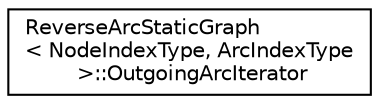digraph "Graphical Class Hierarchy"
{
 // LATEX_PDF_SIZE
  edge [fontname="Helvetica",fontsize="10",labelfontname="Helvetica",labelfontsize="10"];
  node [fontname="Helvetica",fontsize="10",shape=record];
  rankdir="LR";
  Node0 [label="ReverseArcStaticGraph\l\< NodeIndexType, ArcIndexType\l \>::OutgoingArcIterator",height=0.2,width=0.4,color="black", fillcolor="white", style="filled",URL="$classutil_1_1_reverse_arc_static_graph_1_1_outgoing_arc_iterator.html",tooltip=" "];
}
